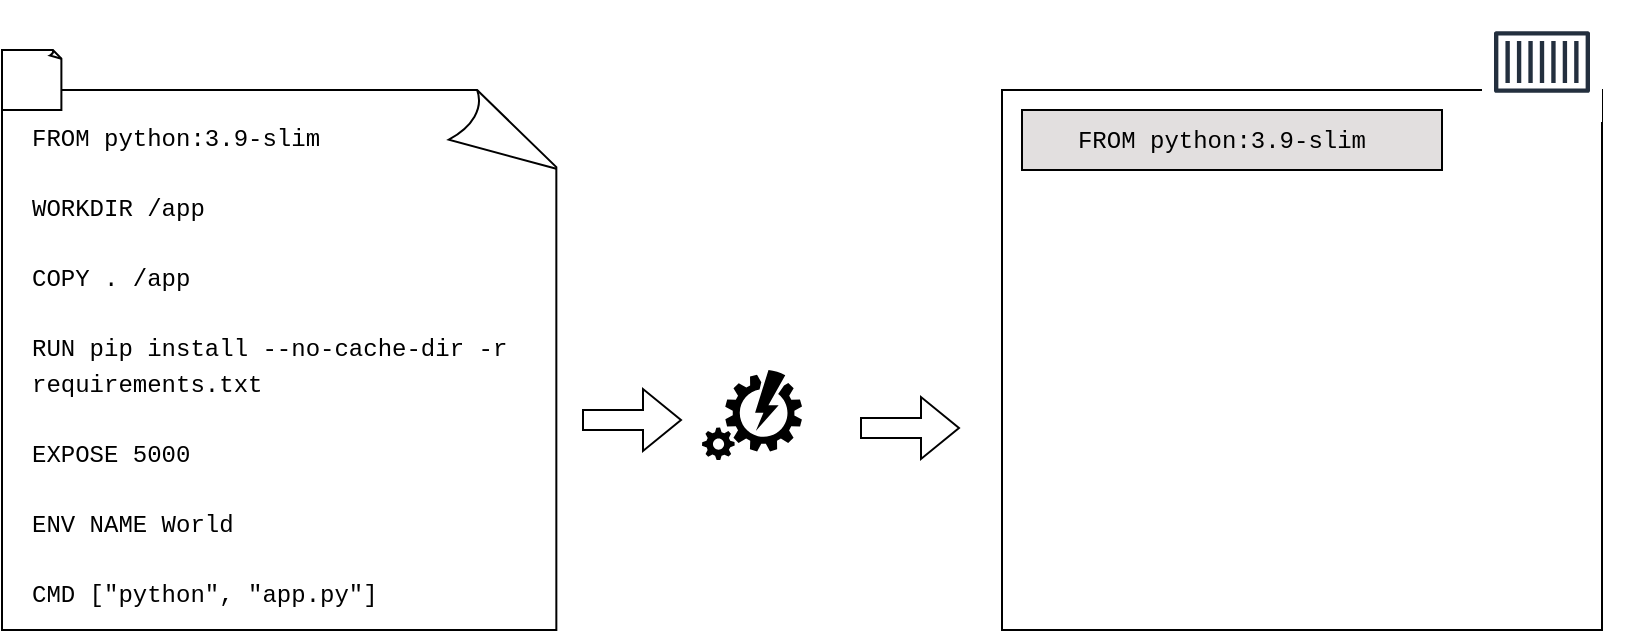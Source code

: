 <mxfile version="24.0.1" type="github">
  <diagram name="Page-1" id="tIl8gSgta6vUrKM4jG2T">
    <mxGraphModel dx="954" dy="492" grid="1" gridSize="10" guides="1" tooltips="1" connect="1" arrows="1" fold="1" page="1" pageScale="1" pageWidth="850" pageHeight="1100" math="0" shadow="0">
      <root>
        <mxCell id="0" />
        <mxCell id="1" parent="0" />
        <mxCell id="ZR7Ugns2d6yWxuIINC6V-18" value="&lt;span style=&quot;color: rgba(0, 0, 0, 0); font-family: monospace; font-size: 0px; text-align: start; text-wrap: nowrap;&quot;&gt;%3CmxGraphModel%3E%3Croot%3E%3CmxCell%20id%3D%220%22%2F%3E%3CmxCell%20id%3D%221%22%20parent%3D%220%22%2F%3E%3CmxCell%20id%3D%222%22%20value%3D%22%26lt%3Bspan%20style%3D%26quot%3Bfont-family%3A%20%26amp%3Bquot%3BCourier%20New%26amp%3Bquot%3B%2C%20monospace%3B%20text-align%3A%20left%3B%20white-space-collapse%3A%20preserve%3B%26quot%3B%26gt%3BFROM%20python%3A3.9-slim%26lt%3B%2Fspan%26gt%3B%22%20style%3D%22text%3Bhtml%3D1%3Balign%3Dcenter%3BverticalAlign%3Dmiddle%3BwhiteSpace%3Dwrap%3Brounded%3D0%3B%22%20vertex%3D%221%22%20parent%3D%221%22%3E%3CmxGeometry%20x%3D%22640%22%20y%3D%22230%22%20width%3D%22220%22%20height%3D%2230%22%20as%3D%22geometry%22%2F%3E%3C%2FmxCell%3E%3C%2Froot%3E%3C%2FmxGraphModel%3E&lt;/span&gt;" style="rounded=0;whiteSpace=wrap;html=1;" vertex="1" parent="1">
          <mxGeometry x="640" y="220" width="300" height="270" as="geometry" />
        </mxCell>
        <mxCell id="ZR7Ugns2d6yWxuIINC6V-5" value="" style="whiteSpace=wrap;html=1;shape=mxgraph.basic.document" vertex="1" parent="1">
          <mxGeometry x="140" y="220" width="280" height="270" as="geometry" />
        </mxCell>
        <mxCell id="ZR7Ugns2d6yWxuIINC6V-4" value="" style="group" vertex="1" connectable="0" parent="1">
          <mxGeometry x="140" y="200" width="60" height="50" as="geometry" />
        </mxCell>
        <mxCell id="ZR7Ugns2d6yWxuIINC6V-3" value="" style="whiteSpace=wrap;html=1;shape=mxgraph.basic.document" vertex="1" parent="ZR7Ugns2d6yWxuIINC6V-4">
          <mxGeometry width="30" height="30" as="geometry" />
        </mxCell>
        <mxCell id="ZR7Ugns2d6yWxuIINC6V-2" value="" style="shape=image;html=1;verticalAlign=top;verticalLabelPosition=bottom;labelBackgroundColor=#ffffff;imageAspect=0;aspect=fixed;image=https://cdn2.iconfinder.com/data/icons/boxicons-logos/24/bxl-docker-128.png" vertex="1" parent="ZR7Ugns2d6yWxuIINC6V-4">
          <mxGeometry x="5" y="-10" width="50" height="50" as="geometry" />
        </mxCell>
        <mxCell id="ZR7Ugns2d6yWxuIINC6V-6" value="&lt;h1&gt;&lt;span id=&quot;docs-internal-guid-2b3156e1-7fff-5616-b4f4-b57b3c82c3f9&quot; style=&quot;font-weight: normal; font-size: 12px;&quot;&gt;&lt;p style=&quot;line-height:1.38;margin-top:0pt;margin-bottom:0pt;&quot; dir=&quot;ltr&quot;&gt;&lt;span style=&quot;background-color: transparent; font-family: &amp;quot;Courier New&amp;quot;, monospace; white-space-collapse: preserve;&quot;&gt;FROM python:3.9-slim&lt;/span&gt;&lt;/p&gt;&lt;p style=&quot;line-height:1.38;margin-top:0pt;margin-bottom:0pt;&quot; dir=&quot;ltr&quot;&gt;&lt;span style=&quot;background-color: transparent; font-family: &amp;quot;Courier New&amp;quot;, monospace; white-space-collapse: preserve;&quot;&gt;&lt;br&gt;&lt;/span&gt;&lt;/p&gt;&lt;p style=&quot;line-height:1.38;margin-top:0pt;margin-bottom:0pt;&quot; dir=&quot;ltr&quot;&gt;&lt;span style=&quot;font-family: &amp;quot;Courier New&amp;quot;, monospace; background-color: transparent; font-variant-numeric: normal; font-variant-east-asian: normal; font-variant-alternates: normal; font-variant-position: normal; vertical-align: baseline; white-space-collapse: preserve;&quot;&gt;WORKDIR /app&lt;/span&gt;&lt;/p&gt;&lt;p style=&quot;line-height:1.38;margin-top:0pt;margin-bottom:0pt;&quot; dir=&quot;ltr&quot;&gt;&lt;span style=&quot;font-family: &amp;quot;Courier New&amp;quot;, monospace; background-color: transparent; font-variant-numeric: normal; font-variant-east-asian: normal; font-variant-alternates: normal; font-variant-position: normal; vertical-align: baseline; white-space-collapse: preserve;&quot;&gt;&lt;br&gt;&lt;/span&gt;&lt;/p&gt;&lt;p style=&quot;line-height:1.38;margin-top:0pt;margin-bottom:0pt;&quot; dir=&quot;ltr&quot;&gt;&lt;span style=&quot;background-color: transparent; font-family: &amp;quot;Courier New&amp;quot;, monospace; white-space-collapse: preserve;&quot;&gt;COPY . /app&lt;/span&gt;&lt;/p&gt;&lt;p style=&quot;line-height:1.38;margin-top:0pt;margin-bottom:0pt;&quot; dir=&quot;ltr&quot;&gt;&lt;span style=&quot;background-color: transparent; font-family: &amp;quot;Courier New&amp;quot;, monospace; white-space-collapse: preserve;&quot;&gt;&lt;br&gt;&lt;/span&gt;&lt;/p&gt;&lt;p style=&quot;line-height:1.38;margin-top:0pt;margin-bottom:0pt;&quot; dir=&quot;ltr&quot;&gt;&lt;span style=&quot;font-family: &amp;quot;Courier New&amp;quot;, monospace; background-color: transparent; font-variant-numeric: normal; font-variant-east-asian: normal; font-variant-alternates: normal; font-variant-position: normal; vertical-align: baseline; white-space-collapse: preserve;&quot;&gt;RUN pip install --no-cache-dir -r requirements.txt&lt;/span&gt;&lt;/p&gt;&lt;p style=&quot;line-height:1.38;margin-top:0pt;margin-bottom:0pt;&quot; dir=&quot;ltr&quot;&gt;&lt;span style=&quot;font-family: &amp;quot;Courier New&amp;quot;, monospace; background-color: transparent; font-variant-numeric: normal; font-variant-east-asian: normal; font-variant-alternates: normal; font-variant-position: normal; vertical-align: baseline; white-space-collapse: preserve;&quot;&gt;&lt;br&gt;&lt;/span&gt;&lt;/p&gt;&lt;p style=&quot;line-height:1.38;margin-top:0pt;margin-bottom:0pt;&quot; dir=&quot;ltr&quot;&gt;&lt;span style=&quot;font-family: &amp;quot;Courier New&amp;quot;, monospace; background-color: transparent; font-variant-numeric: normal; font-variant-east-asian: normal; font-variant-alternates: normal; font-variant-position: normal; vertical-align: baseline; white-space-collapse: preserve;&quot;&gt;EXPOSE 5000&lt;/span&gt;&lt;/p&gt;&lt;p style=&quot;line-height:1.38;margin-top:0pt;margin-bottom:0pt;&quot; dir=&quot;ltr&quot;&gt;&lt;span style=&quot;font-family: &amp;quot;Courier New&amp;quot;, monospace; background-color: transparent; font-variant-numeric: normal; font-variant-east-asian: normal; font-variant-alternates: normal; font-variant-position: normal; vertical-align: baseline; white-space-collapse: preserve;&quot;&gt;&lt;br&gt;&lt;/span&gt;&lt;/p&gt;&lt;p style=&quot;line-height:1.38;margin-top:0pt;margin-bottom:0pt;&quot; dir=&quot;ltr&quot;&gt;&lt;span style=&quot;font-family: &amp;quot;Courier New&amp;quot;, monospace; background-color: transparent; font-variant-numeric: normal; font-variant-east-asian: normal; font-variant-alternates: normal; font-variant-position: normal; vertical-align: baseline; white-space-collapse: preserve;&quot;&gt;ENV NAME World&lt;/span&gt;&lt;/p&gt;&lt;p style=&quot;line-height:1.38;margin-top:0pt;margin-bottom:0pt;&quot; dir=&quot;ltr&quot;&gt;&lt;span style=&quot;font-family: &amp;quot;Courier New&amp;quot;, monospace; background-color: transparent; font-variant-numeric: normal; font-variant-east-asian: normal; font-variant-alternates: normal; font-variant-position: normal; vertical-align: baseline; white-space-collapse: preserve;&quot;&gt;&lt;br&gt;&lt;/span&gt;&lt;/p&gt;&lt;p style=&quot;line-height:1.38;margin-top:0pt;margin-bottom:0pt;&quot; dir=&quot;ltr&quot;&gt;&lt;span style=&quot;font-family: &amp;quot;Courier New&amp;quot;, monospace; background-color: transparent; font-variant-numeric: normal; font-variant-east-asian: normal; font-variant-alternates: normal; font-variant-position: normal; vertical-align: baseline; white-space-collapse: preserve;&quot;&gt;CMD [&quot;python&quot;, &quot;app.py&quot;]&lt;/span&gt;&lt;/p&gt;&lt;div&gt;&lt;span style=&quot;font-family: &amp;quot;Courier New&amp;quot;, monospace; background-color: transparent; font-variant-numeric: normal; font-variant-east-asian: normal; font-variant-alternates: normal; font-variant-position: normal; vertical-align: baseline; white-space-collapse: preserve;&quot;&gt;&lt;br&gt;&lt;/span&gt;&lt;/div&gt;&lt;/span&gt;&lt;/h1&gt;" style="text;html=1;spacing=5;spacingTop=-20;whiteSpace=wrap;overflow=hidden;rounded=0;" vertex="1" parent="1">
          <mxGeometry x="150" y="230" width="260" height="260" as="geometry" />
        </mxCell>
        <mxCell id="ZR7Ugns2d6yWxuIINC6V-7" value="" style="shape=flexArrow;endArrow=classic;html=1;rounded=0;" edge="1" parent="1">
          <mxGeometry width="50" height="50" relative="1" as="geometry">
            <mxPoint x="430" y="385" as="sourcePoint" />
            <mxPoint x="480" y="385" as="targetPoint" />
          </mxGeometry>
        </mxCell>
        <mxCell id="ZR7Ugns2d6yWxuIINC6V-10" value="" style="group" vertex="1" connectable="0" parent="1">
          <mxGeometry x="490" y="360" width="80" height="70" as="geometry" />
        </mxCell>
        <mxCell id="ZR7Ugns2d6yWxuIINC6V-8" value="" style="verticalLabelPosition=bottom;html=1;verticalAlign=top;align=center;strokeColor=none;fillColor=#000000;shape=mxgraph.azure.automation;pointerEvents=1;" vertex="1" parent="ZR7Ugns2d6yWxuIINC6V-10">
          <mxGeometry width="50" height="45" as="geometry" />
        </mxCell>
        <mxCell id="ZR7Ugns2d6yWxuIINC6V-9" value="" style="shape=image;html=1;verticalAlign=top;verticalLabelPosition=bottom;labelBackgroundColor=#ffffff;imageAspect=0;aspect=fixed;image=https://cdn2.iconfinder.com/data/icons/boxicons-logos/24/bxl-docker-128.png" vertex="1" parent="ZR7Ugns2d6yWxuIINC6V-10">
          <mxGeometry x="30" y="20" width="50" height="50" as="geometry" />
        </mxCell>
        <mxCell id="ZR7Ugns2d6yWxuIINC6V-11" value="" style="shape=flexArrow;endArrow=classic;html=1;rounded=0;" edge="1" parent="1">
          <mxGeometry width="50" height="50" relative="1" as="geometry">
            <mxPoint x="569" y="389" as="sourcePoint" />
            <mxPoint x="619" y="389" as="targetPoint" />
          </mxGeometry>
        </mxCell>
        <mxCell id="ZR7Ugns2d6yWxuIINC6V-21" value="" style="group" vertex="1" connectable="0" parent="1">
          <mxGeometry x="880" y="176" width="82" height="69" as="geometry" />
        </mxCell>
        <mxCell id="ZR7Ugns2d6yWxuIINC6V-19" value="" style="sketch=0;outlineConnect=0;fontColor=#232F3E;gradientColor=none;strokeColor=#232F3E;fillColor=#ffffff;dashed=0;verticalLabelPosition=bottom;verticalAlign=top;align=center;html=1;fontSize=12;fontStyle=0;aspect=fixed;shape=mxgraph.aws4.resourceIcon;resIcon=mxgraph.aws4.container_1;" vertex="1" parent="ZR7Ugns2d6yWxuIINC6V-21">
          <mxGeometry width="60" height="60" as="geometry" />
        </mxCell>
        <mxCell id="ZR7Ugns2d6yWxuIINC6V-20" value="" style="shape=image;html=1;verticalAlign=top;verticalLabelPosition=bottom;labelBackgroundColor=#ffffff;imageAspect=0;aspect=fixed;image=https://cdn2.iconfinder.com/data/icons/boxicons-logos/24/bxl-docker-128.png" vertex="1" parent="ZR7Ugns2d6yWxuIINC6V-21">
          <mxGeometry x="32" y="19" width="50" height="50" as="geometry" />
        </mxCell>
        <mxCell id="ZR7Ugns2d6yWxuIINC6V-23" value="" style="rounded=0;whiteSpace=wrap;html=1;fillColor=#e2dfdf;" vertex="1" parent="1">
          <mxGeometry x="650" y="230" width="210" height="30" as="geometry" />
        </mxCell>
        <mxCell id="ZR7Ugns2d6yWxuIINC6V-25" value="&lt;span style=&quot;font-family: &amp;quot;Courier New&amp;quot;, monospace; text-align: left; white-space-collapse: preserve;&quot;&gt;FROM python:3.9-slim&lt;/span&gt;" style="text;html=1;align=center;verticalAlign=middle;whiteSpace=wrap;rounded=0;" vertex="1" parent="1">
          <mxGeometry x="640" y="230" width="220" height="30" as="geometry" />
        </mxCell>
      </root>
    </mxGraphModel>
  </diagram>
</mxfile>
